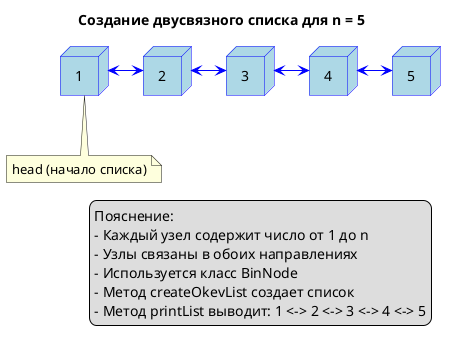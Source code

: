 @startuml
title Создание двусвязного списка для n = 5

' Стиль для узлов
skinparam node {
    BackgroundColor LightBlue
    BorderColor Blue
    FontSize 14
}

' Стиль для стрелок
skinparam arrow {
    Color Blue
    FontSize 12
}

node "1" as n1
node "2" as n2
node "3" as n3
node "4" as n4
node "5" as n5

' Двунаправленные связи
n1 <-right-> n2
n2 <-right-> n3
n3 <-right-> n4
n4 <-right-> n5

note bottom of n1
  head (начало списка)
end note

legend right
  Пояснение:
  - Каждый узел содержит число от 1 до n
  - Узлы связаны в обоих направлениях
  - Используется класс BinNode
  - Метод createOkevList создает список
  - Метод printList выводит: 1 <-> 2 <-> 3 <-> 4 <-> 5
end legend
@enduml
